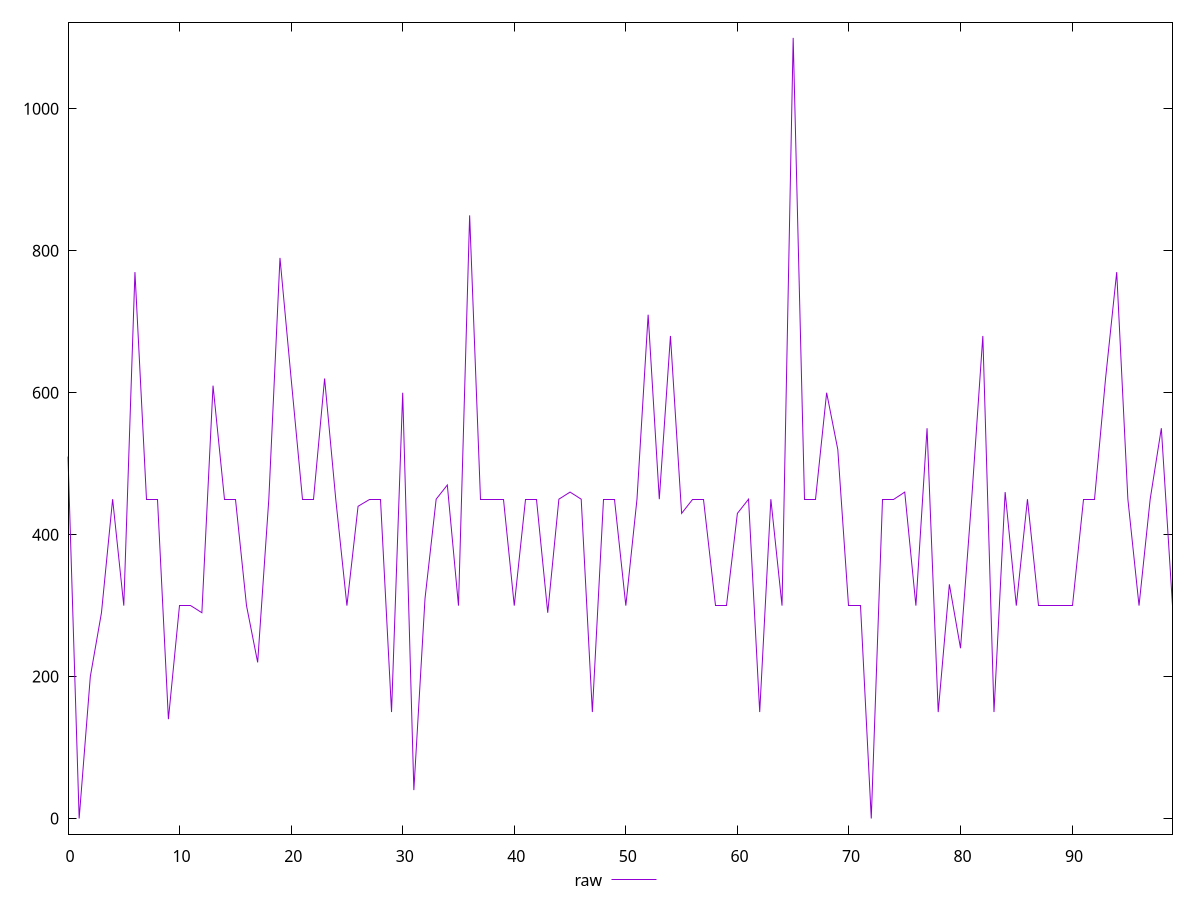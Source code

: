 reset

$raw <<EOF
0 510
1 0
2 200
3 290
4 450
5 300
6 770
7 450
8 450
9 140
10 300
11 300
12 290
13 610
14 450
15 450
16 300
17 220
18 450
19 790
20 620
21 450
22 450
23 620
24 450
25 300
26 440
27 450
28 450
29 150
30 600
31 40
32 310
33 450
34 470
35 300
36 850
37 450
38 450
39 450
40 300
41 450
42 450
43 290
44 450
45 460
46 450
47 150
48 450
49 450
50 300
51 450
52 710
53 450
54 680
55 430
56 450
57 450
58 300
59 300
60 430
61 450
62 150
63 450
64 300
65 1100
66 450
67 450
68 600
69 520
70 300
71 300
72 0
73 450
74 450
75 460
76 300
77 550
78 150
79 330
80 240
81 450
82 680
83 150
84 460
85 300
86 450
87 300
88 300
89 300
90 300
91 450
92 450
93 620
94 770
95 450
96 300
97 450
98 550
99 300
EOF

set key outside below
set xrange [0:99]
set yrange [-22:1122]
set trange [-22:1122]
set terminal svg size 640, 500 enhanced background rgb 'white'
set output "reports/report_00028_2021-02-24T12-49-42.674Z/unused-css-rules/samples/astro/raw/values.svg"

plot $raw title "raw" with line

reset
